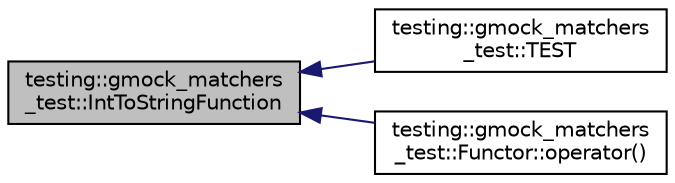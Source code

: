 digraph "testing::gmock_matchers_test::IntToStringFunction"
{
  edge [fontname="Helvetica",fontsize="10",labelfontname="Helvetica",labelfontsize="10"];
  node [fontname="Helvetica",fontsize="10",shape=record];
  rankdir="LR";
  Node63 [label="testing::gmock_matchers\l_test::IntToStringFunction",height=0.2,width=0.4,color="black", fillcolor="grey75", style="filled", fontcolor="black"];
  Node63 -> Node64 [dir="back",color="midnightblue",fontsize="10",style="solid",fontname="Helvetica"];
  Node64 [label="testing::gmock_matchers\l_test::TEST",height=0.2,width=0.4,color="black", fillcolor="white", style="filled",URL="$d5/de1/namespacetesting_1_1gmock__matchers__test.html#a5aea17c7d3dd74cbc0cbf181b3a9e5f8"];
  Node63 -> Node65 [dir="back",color="midnightblue",fontsize="10",style="solid",fontname="Helvetica"];
  Node65 [label="testing::gmock_matchers\l_test::Functor::operator()",height=0.2,width=0.4,color="black", fillcolor="white", style="filled",URL="$d1/d5b/structtesting_1_1gmock__matchers__test_1_1_functor.html#a5beee965d62e6bc1d591163659bad913"];
}
